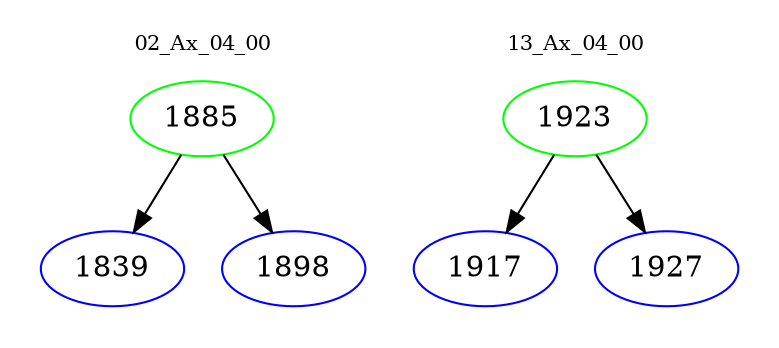 digraph{
subgraph cluster_0 {
color = white
label = "02_Ax_04_00";
fontsize=10;
T0_1885 [label="1885", color="green"]
T0_1885 -> T0_1839 [color="black"]
T0_1839 [label="1839", color="blue"]
T0_1885 -> T0_1898 [color="black"]
T0_1898 [label="1898", color="blue"]
}
subgraph cluster_1 {
color = white
label = "13_Ax_04_00";
fontsize=10;
T1_1923 [label="1923", color="green"]
T1_1923 -> T1_1917 [color="black"]
T1_1917 [label="1917", color="blue"]
T1_1923 -> T1_1927 [color="black"]
T1_1927 [label="1927", color="blue"]
}
}
